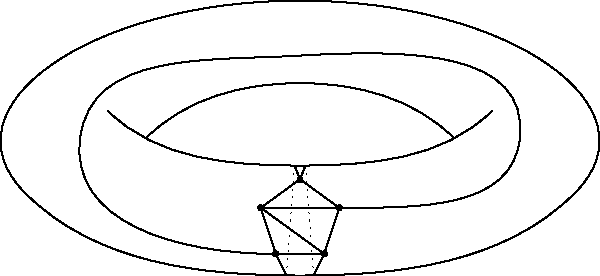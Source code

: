 /******************************************************************************
 *                                 LICENSE                                    *
 ******************************************************************************
 *  This file is part of Mathematics-and-Physics.                             *
 *                                                                            *
 *  Mathematics-and-Physics is free software: you can redistribute it and/or  *
 *  modify it under the terms of the GNU General Public License as published  *
 *  by the Free Software Foundation, either version 3 of the License, or      *
 *  (at your option) any later version.                                       *
 *                                                                            *
 *  Mathematics-and-Physics is distributed in the hope that it will be useful *
 *  but WITHOUT ANY WARRANTY; without even the implied warranty of            *
 *  MERCHANTABILITY or FITNESS FOR A PARTICULAR PURPOSE.  See the             *
 *  GNU General Public License for more details.                              *
 *                                                                            *
 *  You should have received a copy of the GNU General Public License         *
 *  along with Mathematics-and-Physics.  If not, see                          *
 *  <https://www.gnu.org/licenses/>.                                          *
 ******************************************************************************/

/*  Size of the output figure.                                                */
size(300);

/*  The five vertices of K_5.                                                 */
pair[] V;

/*  Variable for indexing.                                                    */
int n;

/*  Points for the first part of the torus.                                   */
pair A0 = (0.3, 0.4);
pair A1 = (1.0, 0.2);
pair A2 = (1.7, 0.4);

/*  Second part of the torus.                                                 */
pair B0 = (0.44, 0.3);
pair B1 = (1.0, 0.5);
pair B2 = (1.56, 0.3);

/*  Final part of the torus.                                                  */
pair C0 = (1.0, -0.2);
pair C1 = (0.0, 0.1);
pair C2 = (1.0, 0.8);
pair C3 = (2.0, 0.1);

/*  Draw the torus.                                                           */
draw(A0{SE} .. A1{E} .. A2{NE});
draw(B0{NE} .. B1 .. B2{SE});
draw(C0{W} .. C1{NW} .. C2 .. C3{SW} .. cycle);

/*  Get the points for K_5.                                                   */
for (n = 0; n < 5; ++n)
{
    V[n] = scale(0.15)*expi(0.4*pi*n + 0.1*pi) + (1.0, 0.0);
    dot(V[n]);
}

/*  Draw the edges.                                                           */
draw(V[0] -- V[1]);
draw(V[0] -- V[1]);
draw(V[0] -- V[2]);
draw(V[0] -- V[4]);
draw(V[1] -- V[2]);
draw(V[2] -- V[3]);
draw(V[2] -- V[4]);
draw(V[3] -- V[4]);

/*  This edge wraps around the torus.                                         */
draw(V[0]{E} .. (1.8, 0.3) .. (1.0, 0.6) .. (0.2, 0.3) .. V[3]{E});

/*  And these two edges go around the hole to the "under" side of the torus.  */
draw(V[1] -- (0.98, 0.2));
draw((0.98, 0.2) -- (0.95, -0.2), linewidth(0.4pt) + linetype("2 8"));
draw((0.95, -0.2) -- V[3]);

draw(V[1] -- (1.02, 0.2));
draw((1.02, 0.2) -- (1.05, -0.2), linewidth(0.4pt) + linetype("2 8"));
draw((1.05, -0.2) -- V[4]);
